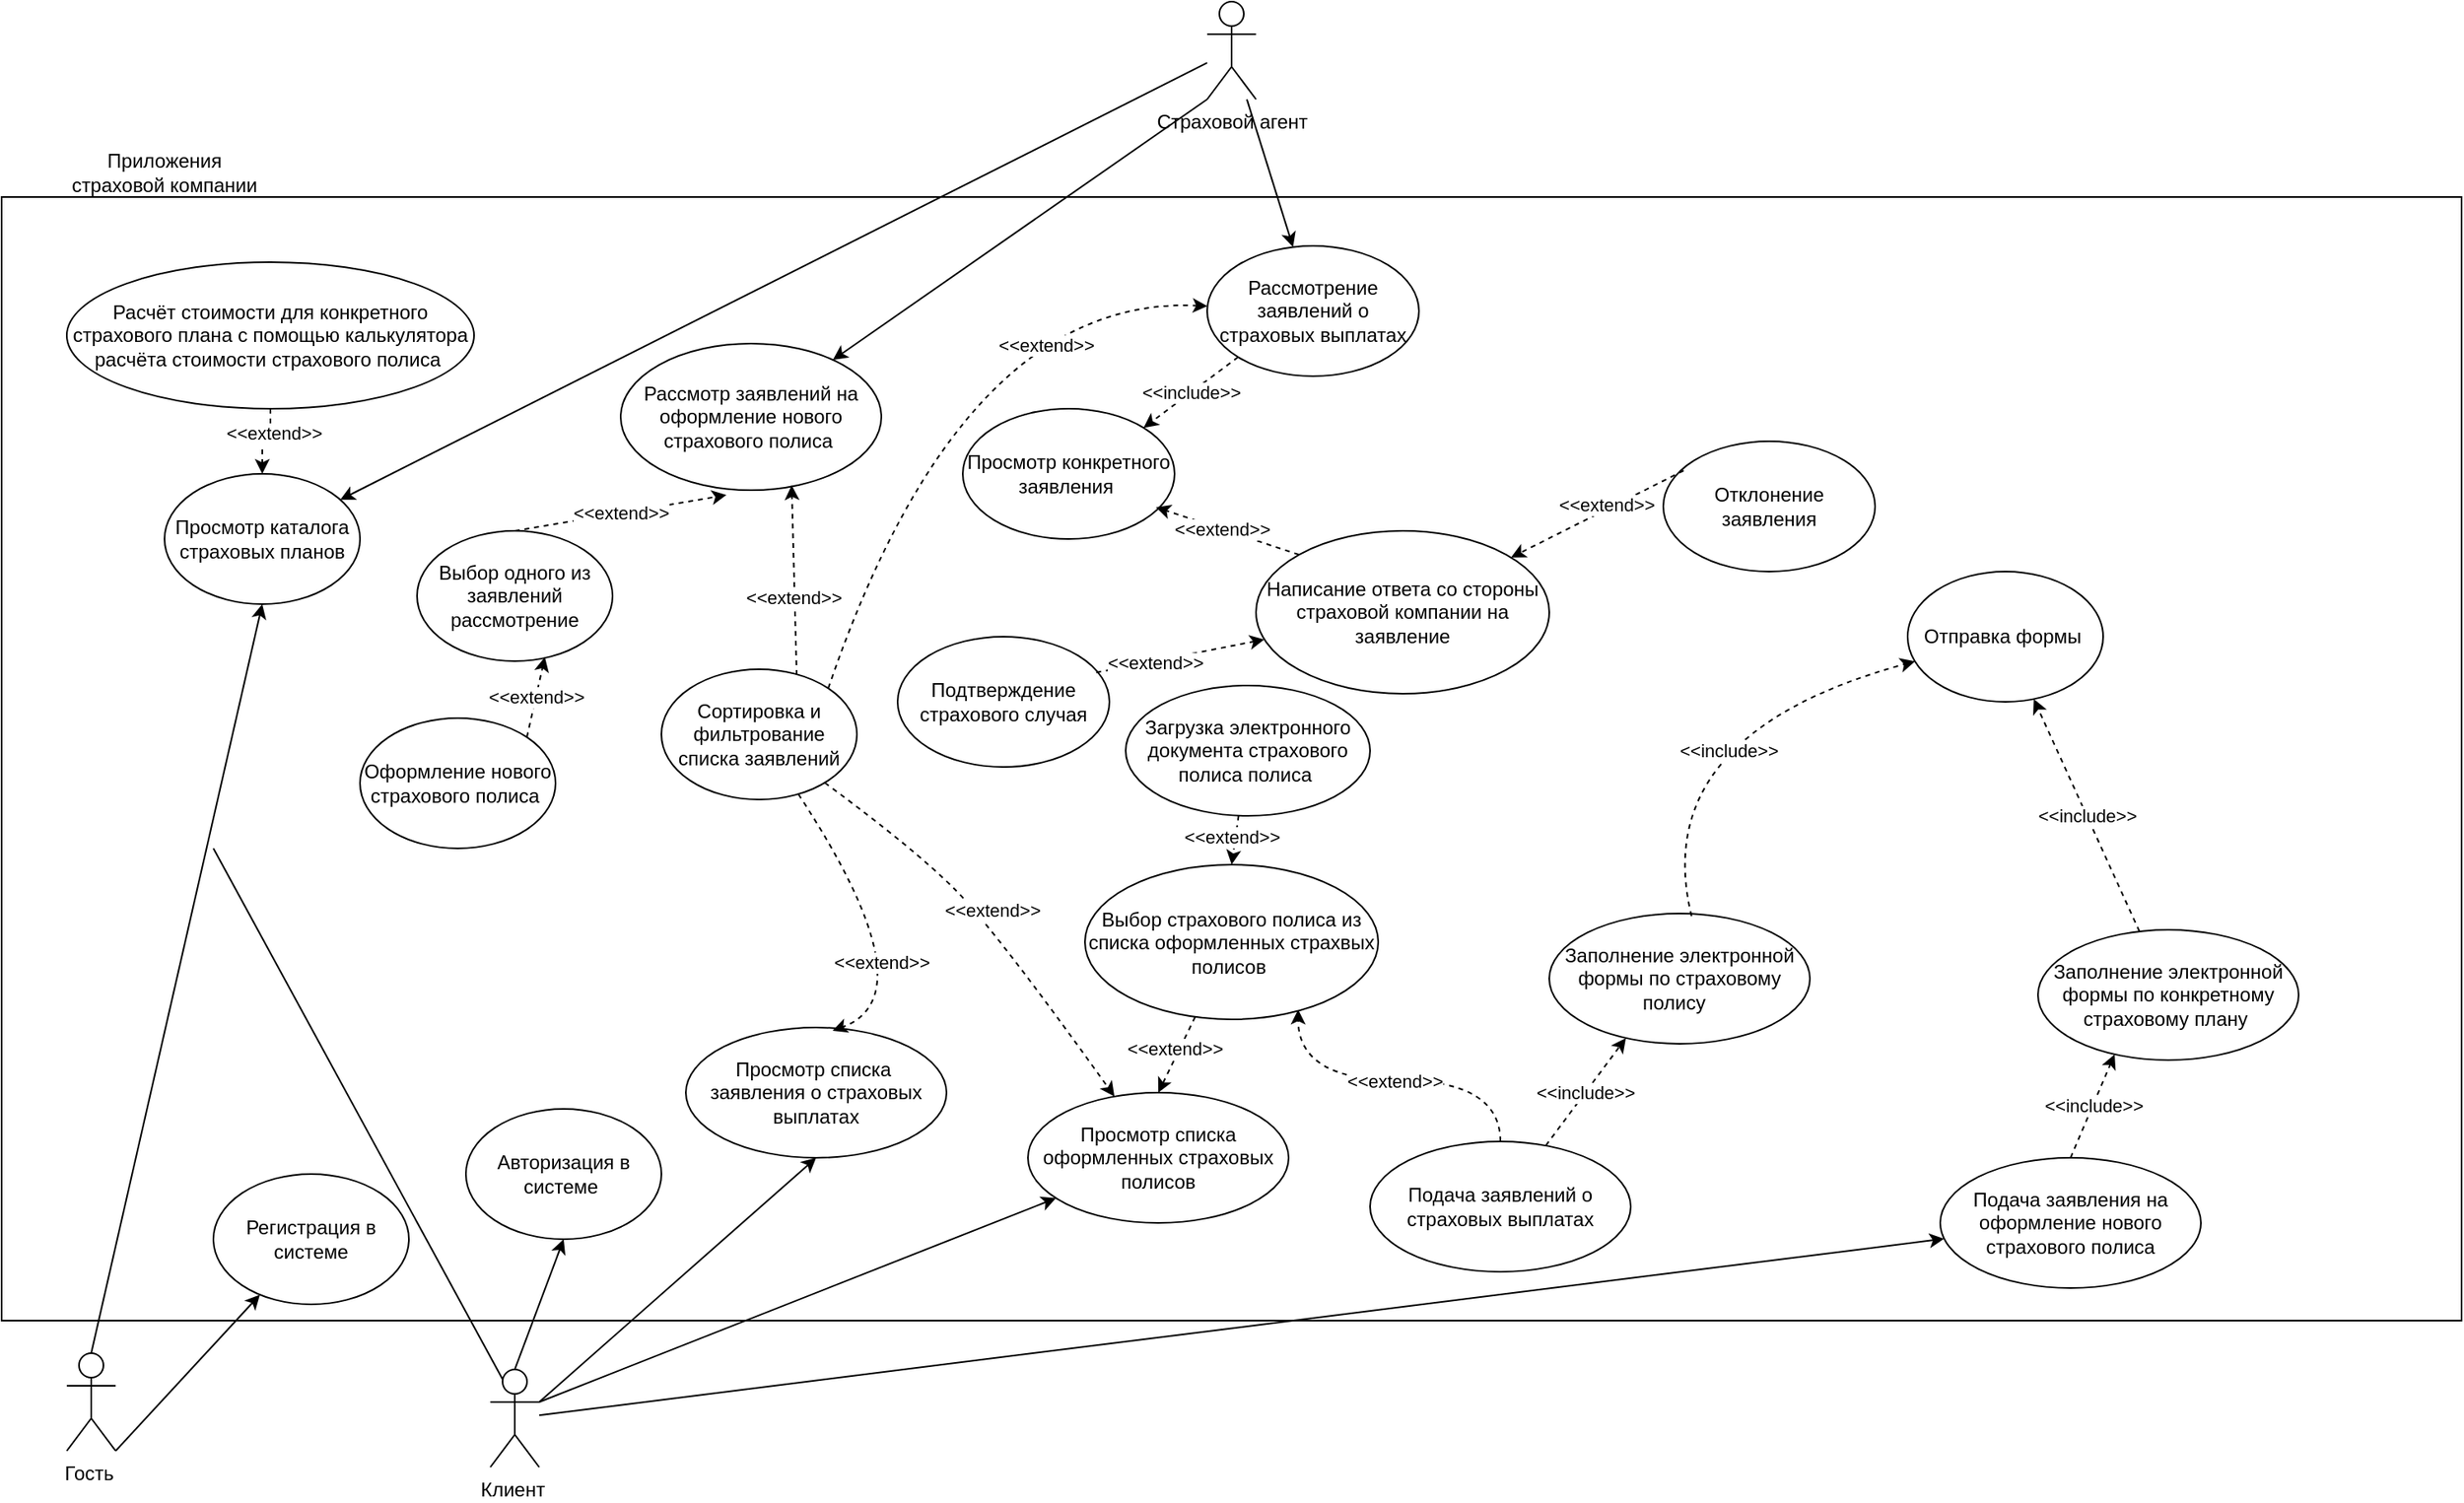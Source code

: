 <mxfile version="22.1.3" type="device">
  <diagram name="Page-1" id="T2f1POZsp7TAdwo1yCoA">
    <mxGraphModel dx="1217" dy="812" grid="1" gridSize="10" guides="1" tooltips="1" connect="1" arrows="1" fold="1" page="1" pageScale="1" pageWidth="850" pageHeight="1100" math="0" shadow="0">
      <root>
        <mxCell id="0" />
        <mxCell id="1" parent="0" />
        <mxCell id="MaIccuSpKyJiTrDTbN5r-20" value="" style="rounded=0;whiteSpace=wrap;html=1;" parent="1" vertex="1">
          <mxGeometry x="40" y="200" width="1510" height="690" as="geometry" />
        </mxCell>
        <mxCell id="MaIccuSpKyJiTrDTbN5r-1" value="Гость&amp;nbsp;" style="shape=umlActor;verticalLabelPosition=bottom;verticalAlign=top;html=1;outlineConnect=0;" parent="1" vertex="1">
          <mxGeometry x="80" y="910" width="30" height="60" as="geometry" />
        </mxCell>
        <mxCell id="MaIccuSpKyJiTrDTbN5r-4" value="Просмотр каталога страховых планов" style="ellipse;whiteSpace=wrap;html=1;" parent="1" vertex="1">
          <mxGeometry x="140" y="370" width="120" height="80" as="geometry" />
        </mxCell>
        <mxCell id="MaIccuSpKyJiTrDTbN5r-6" value="Клиент&amp;nbsp;&lt;br&gt;" style="shape=umlActor;verticalLabelPosition=bottom;verticalAlign=top;html=1;outlineConnect=0;" parent="1" vertex="1">
          <mxGeometry x="340" y="920" width="30" height="60" as="geometry" />
        </mxCell>
        <mxCell id="MaIccuSpKyJiTrDTbN5r-12" style="edgeStyle=orthogonalEdgeStyle;rounded=0;orthogonalLoop=1;jettySize=auto;html=1;entryX=0.5;entryY=0;entryDx=0;entryDy=0;dashed=1;" parent="1" source="MaIccuSpKyJiTrDTbN5r-10" target="MaIccuSpKyJiTrDTbN5r-4" edge="1">
          <mxGeometry relative="1" as="geometry" />
        </mxCell>
        <mxCell id="MaIccuSpKyJiTrDTbN5r-13" value="&amp;lt;&amp;lt;extend&amp;gt;&amp;gt;" style="edgeLabel;html=1;align=center;verticalAlign=middle;resizable=0;points=[];" parent="MaIccuSpKyJiTrDTbN5r-12" vertex="1" connectable="0">
          <mxGeometry x="-0.35" y="2" relative="1" as="geometry">
            <mxPoint as="offset" />
          </mxGeometry>
        </mxCell>
        <mxCell id="MaIccuSpKyJiTrDTbN5r-10" value="Расчёт стоимости для конкретного страхового плана с помощью калькулятора расчёта стоимости страхового полиса&amp;nbsp;" style="ellipse;whiteSpace=wrap;html=1;" parent="1" vertex="1">
          <mxGeometry x="80" y="240" width="250" height="90" as="geometry" />
        </mxCell>
        <mxCell id="MaIccuSpKyJiTrDTbN5r-14" value="Регистрация в системе" style="ellipse;whiteSpace=wrap;html=1;" parent="1" vertex="1">
          <mxGeometry x="170" y="800" width="120" height="80" as="geometry" />
        </mxCell>
        <mxCell id="MaIccuSpKyJiTrDTbN5r-16" value="" style="endArrow=classic;html=1;rounded=0;exitX=1;exitY=1;exitDx=0;exitDy=0;exitPerimeter=0;" parent="1" source="MaIccuSpKyJiTrDTbN5r-1" target="MaIccuSpKyJiTrDTbN5r-14" edge="1">
          <mxGeometry width="50" height="50" relative="1" as="geometry">
            <mxPoint x="280" y="640" as="sourcePoint" />
            <mxPoint x="330" y="590" as="targetPoint" />
          </mxGeometry>
        </mxCell>
        <mxCell id="MaIccuSpKyJiTrDTbN5r-21" value="Приложения страховой компании" style="text;html=1;strokeColor=none;fillColor=none;align=center;verticalAlign=middle;whiteSpace=wrap;rounded=0;" parent="1" vertex="1">
          <mxGeometry x="80" y="170" width="120" height="30" as="geometry" />
        </mxCell>
        <mxCell id="MaIccuSpKyJiTrDTbN5r-23" value="Авторизация в системе&amp;nbsp;" style="ellipse;whiteSpace=wrap;html=1;" parent="1" vertex="1">
          <mxGeometry x="325" y="760" width="120" height="80" as="geometry" />
        </mxCell>
        <mxCell id="MaIccuSpKyJiTrDTbN5r-32" value="&lt;font style=&quot;&quot;&gt;Подача заявления на оформление нового страхового полиса&lt;br&gt;&lt;/font&gt;" style="ellipse;whiteSpace=wrap;html=1;" parent="1" vertex="1">
          <mxGeometry x="1230" y="790" width="160" height="80" as="geometry" />
        </mxCell>
        <mxCell id="MaIccuSpKyJiTrDTbN5r-33" value="" style="endArrow=classic;html=1;rounded=0;" parent="1" source="MaIccuSpKyJiTrDTbN5r-6" target="MaIccuSpKyJiTrDTbN5r-32" edge="1">
          <mxGeometry width="50" height="50" relative="1" as="geometry">
            <mxPoint x="430" y="630" as="sourcePoint" />
            <mxPoint x="480" y="580" as="targetPoint" />
          </mxGeometry>
        </mxCell>
        <mxCell id="MaIccuSpKyJiTrDTbN5r-35" value="&lt;font style=&quot;&quot;&gt;Просмотр списка оформленных страховых полисов&lt;br&gt;&lt;/font&gt;" style="ellipse;whiteSpace=wrap;html=1;" parent="1" vertex="1">
          <mxGeometry x="670" y="750" width="160" height="80" as="geometry" />
        </mxCell>
        <mxCell id="MaIccuSpKyJiTrDTbN5r-36" value="" style="endArrow=classic;html=1;rounded=0;" parent="1" target="MaIccuSpKyJiTrDTbN5r-35" edge="1">
          <mxGeometry width="50" height="50" relative="1" as="geometry">
            <mxPoint x="370" y="940" as="sourcePoint" />
            <mxPoint x="513" y="588" as="targetPoint" />
          </mxGeometry>
        </mxCell>
        <mxCell id="GulrhN7akd0WejO5MwGh-40" value="&amp;lt;&amp;lt;extend&amp;gt;&amp;gt;" style="edgeStyle=orthogonalEdgeStyle;orthogonalLoop=1;jettySize=auto;html=1;curved=1;dashed=1;entryX=0.727;entryY=0.937;entryDx=0;entryDy=0;entryPerimeter=0;" parent="1" source="MaIccuSpKyJiTrDTbN5r-37" target="GulrhN7akd0WejO5MwGh-20" edge="1">
          <mxGeometry relative="1" as="geometry" />
        </mxCell>
        <mxCell id="MaIccuSpKyJiTrDTbN5r-37" value="&lt;font style=&quot;&quot;&gt;Подача заявлений о страховых выплатах&lt;br&gt;&lt;/font&gt;" style="ellipse;whiteSpace=wrap;html=1;" parent="1" vertex="1">
          <mxGeometry x="880" y="780" width="160" height="80" as="geometry" />
        </mxCell>
        <mxCell id="MaIccuSpKyJiTrDTbN5r-39" value="&lt;font style=&quot;&quot;&gt;Просмотр списка&amp;nbsp; заявления о страховых выплатах&lt;br&gt;&lt;/font&gt;" style="ellipse;whiteSpace=wrap;html=1;" parent="1" vertex="1">
          <mxGeometry x="460" y="710" width="160" height="80" as="geometry" />
        </mxCell>
        <mxCell id="MaIccuSpKyJiTrDTbN5r-41" value="" style="endArrow=classic;html=1;rounded=0;exitX=1;exitY=0.333;exitDx=0;exitDy=0;exitPerimeter=0;entryX=0.5;entryY=1;entryDx=0;entryDy=0;" parent="1" source="MaIccuSpKyJiTrDTbN5r-6" target="MaIccuSpKyJiTrDTbN5r-39" edge="1">
          <mxGeometry width="50" height="50" relative="1" as="geometry">
            <mxPoint x="420" y="700" as="sourcePoint" />
            <mxPoint x="470" y="650" as="targetPoint" />
            <Array as="points" />
          </mxGeometry>
        </mxCell>
        <mxCell id="MaIccuSpKyJiTrDTbN5r-43" value="Страховой агент" style="shape=umlActor;verticalLabelPosition=bottom;verticalAlign=top;html=1;outlineConnect=0;" parent="1" vertex="1">
          <mxGeometry x="780" y="80" width="30" height="60" as="geometry" />
        </mxCell>
        <mxCell id="MaIccuSpKyJiTrDTbN5r-44" value="Рассмотр заявлений на оформление нового страхового полиса&amp;nbsp;" style="ellipse;whiteSpace=wrap;html=1;" parent="1" vertex="1">
          <mxGeometry x="420" y="290" width="160" height="90" as="geometry" />
        </mxCell>
        <mxCell id="MaIccuSpKyJiTrDTbN5r-45" value="" style="endArrow=classic;html=1;rounded=0;exitX=0;exitY=1;exitDx=0;exitDy=0;exitPerimeter=0;" parent="1" source="MaIccuSpKyJiTrDTbN5r-43" target="MaIccuSpKyJiTrDTbN5r-44" edge="1">
          <mxGeometry width="50" height="50" relative="1" as="geometry">
            <mxPoint x="610" y="180" as="sourcePoint" />
            <mxPoint x="660" y="130" as="targetPoint" />
          </mxGeometry>
        </mxCell>
        <mxCell id="MaIccuSpKyJiTrDTbN5r-46" value="Рассмотрение заявлений о страховых выплатах" style="ellipse;whiteSpace=wrap;html=1;" parent="1" vertex="1">
          <mxGeometry x="780" y="230" width="130" height="80" as="geometry" />
        </mxCell>
        <mxCell id="MaIccuSpKyJiTrDTbN5r-47" value="" style="endArrow=classic;html=1;rounded=0;" parent="1" source="MaIccuSpKyJiTrDTbN5r-43" target="MaIccuSpKyJiTrDTbN5r-46" edge="1">
          <mxGeometry width="50" height="50" relative="1" as="geometry">
            <mxPoint x="930" y="150" as="sourcePoint" />
            <mxPoint x="810" y="140" as="targetPoint" />
          </mxGeometry>
        </mxCell>
        <mxCell id="MaIccuSpKyJiTrDTbN5r-52" value="Просмотр конкретного заявления&amp;nbsp;" style="ellipse;whiteSpace=wrap;html=1;" parent="1" vertex="1">
          <mxGeometry x="630" y="330" width="130" height="80" as="geometry" />
        </mxCell>
        <mxCell id="MaIccuSpKyJiTrDTbN5r-54" value="&amp;lt;&amp;lt;include&amp;gt;&amp;gt;" style="endArrow=classic;html=1;rounded=0;exitX=0;exitY=1;exitDx=0;exitDy=0;dashed=1;entryX=1;entryY=0;entryDx=0;entryDy=0;" parent="1" source="MaIccuSpKyJiTrDTbN5r-46" target="MaIccuSpKyJiTrDTbN5r-52" edge="1">
          <mxGeometry width="50" height="50" relative="1" as="geometry">
            <mxPoint x="660" y="342" as="sourcePoint" />
            <mxPoint x="670" y="280" as="targetPoint" />
          </mxGeometry>
        </mxCell>
        <mxCell id="MaIccuSpKyJiTrDTbN5r-55" value="Подтверждение страхового случая" style="ellipse;whiteSpace=wrap;html=1;" parent="1" vertex="1">
          <mxGeometry x="590" y="470" width="130" height="80" as="geometry" />
        </mxCell>
        <mxCell id="MaIccuSpKyJiTrDTbN5r-56" value="" style="endArrow=classic;html=1;rounded=0;exitX=0.5;exitY=0;exitDx=0;exitDy=0;dashed=1;entryX=0.186;entryY=0.89;entryDx=0;entryDy=0;entryPerimeter=0;" parent="1" source="GulrhN7akd0WejO5MwGh-11" target="GulrhN7akd0WejO5MwGh-11" edge="1">
          <mxGeometry width="50" height="50" relative="1" as="geometry">
            <mxPoint x="780" y="242" as="sourcePoint" />
            <mxPoint x="751" y="338" as="targetPoint" />
          </mxGeometry>
        </mxCell>
        <mxCell id="MaIccuSpKyJiTrDTbN5r-58" value="Отклонение заявления" style="ellipse;whiteSpace=wrap;html=1;" parent="1" vertex="1">
          <mxGeometry x="1060" y="350" width="130" height="80" as="geometry" />
        </mxCell>
        <mxCell id="MaIccuSpKyJiTrDTbN5r-59" value="" style="endArrow=classic;html=1;rounded=0;exitX=0.096;exitY=0.225;exitDx=0;exitDy=0;dashed=1;exitPerimeter=0;" parent="1" source="MaIccuSpKyJiTrDTbN5r-58" target="GulrhN7akd0WejO5MwGh-11" edge="1">
          <mxGeometry width="50" height="50" relative="1" as="geometry">
            <mxPoint x="870" y="400" as="sourcePoint" />
            <mxPoint x="830" y="350" as="targetPoint" />
          </mxGeometry>
        </mxCell>
        <mxCell id="MaIccuSpKyJiTrDTbN5r-60" value="&amp;lt;&amp;lt;extend&amp;gt;&amp;gt;" style="edgeLabel;html=1;align=center;verticalAlign=middle;resizable=0;points=[];" parent="MaIccuSpKyJiTrDTbN5r-59" vertex="1" connectable="0">
          <mxGeometry x="-0.126" y="-3" relative="1" as="geometry">
            <mxPoint as="offset" />
          </mxGeometry>
        </mxCell>
        <mxCell id="MaIccuSpKyJiTrDTbN5r-61" value="" style="endArrow=classic;html=1;rounded=0;" parent="1" source="MaIccuSpKyJiTrDTbN5r-43" target="MaIccuSpKyJiTrDTbN5r-4" edge="1">
          <mxGeometry width="50" height="50" relative="1" as="geometry">
            <mxPoint x="420" y="200" as="sourcePoint" />
            <mxPoint x="470" y="150" as="targetPoint" />
          </mxGeometry>
        </mxCell>
        <mxCell id="GulrhN7akd0WejO5MwGh-3" value="" style="endArrow=classic;html=1;rounded=0;exitX=0.5;exitY=0;exitDx=0;exitDy=0;exitPerimeter=0;entryX=0.5;entryY=1;entryDx=0;entryDy=0;" parent="1" source="MaIccuSpKyJiTrDTbN5r-6" target="MaIccuSpKyJiTrDTbN5r-23" edge="1">
          <mxGeometry width="50" height="50" relative="1" as="geometry">
            <mxPoint x="420" y="870" as="sourcePoint" />
            <mxPoint x="470" y="820" as="targetPoint" />
          </mxGeometry>
        </mxCell>
        <mxCell id="GulrhN7akd0WejO5MwGh-4" value="Сортировка и фильтрование списка заявлений" style="ellipse;whiteSpace=wrap;html=1;" parent="1" vertex="1">
          <mxGeometry x="445" y="490" width="120" height="80" as="geometry" />
        </mxCell>
        <mxCell id="GulrhN7akd0WejO5MwGh-5" value="" style="endArrow=classic;html=1;rounded=0;exitX=0.692;exitY=0.044;exitDx=0;exitDy=0;exitPerimeter=0;entryX=0.656;entryY=0.967;entryDx=0;entryDy=0;entryPerimeter=0;dashed=1;" parent="1" source="GulrhN7akd0WejO5MwGh-4" target="MaIccuSpKyJiTrDTbN5r-44" edge="1">
          <mxGeometry width="50" height="50" relative="1" as="geometry">
            <mxPoint x="390" y="420" as="sourcePoint" />
            <mxPoint x="440" y="370" as="targetPoint" />
          </mxGeometry>
        </mxCell>
        <mxCell id="GulrhN7akd0WejO5MwGh-6" value="&amp;lt;&amp;lt;extend&amp;gt;&amp;gt;" style="edgeLabel;html=1;align=center;verticalAlign=middle;resizable=0;points=[];" parent="GulrhN7akd0WejO5MwGh-5" vertex="1" connectable="0">
          <mxGeometry x="-0.176" y="1" relative="1" as="geometry">
            <mxPoint as="offset" />
          </mxGeometry>
        </mxCell>
        <mxCell id="GulrhN7akd0WejO5MwGh-7" value="Выбор одного из заявлений рассмотрение" style="ellipse;whiteSpace=wrap;html=1;" parent="1" vertex="1">
          <mxGeometry x="295" y="405" width="120" height="80" as="geometry" />
        </mxCell>
        <mxCell id="GulrhN7akd0WejO5MwGh-8" value="&amp;lt;&amp;lt;extend&amp;gt;&amp;gt;" style="endArrow=classic;html=1;rounded=0;exitX=0.5;exitY=0;exitDx=0;exitDy=0;entryX=0.406;entryY=1.033;entryDx=0;entryDy=0;entryPerimeter=0;dashed=1;" parent="1" source="GulrhN7akd0WejO5MwGh-7" target="MaIccuSpKyJiTrDTbN5r-44" edge="1">
          <mxGeometry width="50" height="50" relative="1" as="geometry">
            <mxPoint x="440" y="390" as="sourcePoint" />
            <mxPoint x="490" y="340" as="targetPoint" />
          </mxGeometry>
        </mxCell>
        <mxCell id="GulrhN7akd0WejO5MwGh-9" value="&amp;lt;&amp;lt;extend&amp;gt;&amp;gt;" style="endArrow=classic;html=1;rounded=0;entryX=0.654;entryY=0.969;entryDx=0;entryDy=0;entryPerimeter=0;exitX=1;exitY=0;exitDx=0;exitDy=0;dashed=1;" parent="1" source="GulrhN7akd0WejO5MwGh-10" target="GulrhN7akd0WejO5MwGh-7" edge="1">
          <mxGeometry width="50" height="50" relative="1" as="geometry">
            <mxPoint x="350" y="540" as="sourcePoint" />
            <mxPoint x="400" y="490" as="targetPoint" />
          </mxGeometry>
        </mxCell>
        <mxCell id="GulrhN7akd0WejO5MwGh-10" value="Оформление нового страхового полиса&amp;nbsp;" style="ellipse;whiteSpace=wrap;html=1;" parent="1" vertex="1">
          <mxGeometry x="260" y="520" width="120" height="80" as="geometry" />
        </mxCell>
        <mxCell id="GulrhN7akd0WejO5MwGh-12" value="" style="endArrow=classic;html=1;rounded=0;exitX=0.938;exitY=0.275;exitDx=0;exitDy=0;dashed=1;exitPerimeter=0;" parent="1" source="MaIccuSpKyJiTrDTbN5r-55" target="GulrhN7akd0WejO5MwGh-11" edge="1">
          <mxGeometry width="50" height="50" relative="1" as="geometry">
            <mxPoint x="635" y="590" as="sourcePoint" />
            <mxPoint x="821" y="307" as="targetPoint" />
          </mxGeometry>
        </mxCell>
        <mxCell id="GulrhN7akd0WejO5MwGh-13" value="&amp;lt;&amp;lt;extend&amp;gt;&amp;gt;" style="edgeLabel;html=1;align=center;verticalAlign=middle;resizable=0;points=[];" parent="GulrhN7akd0WejO5MwGh-12" vertex="1" connectable="0">
          <mxGeometry x="-0.126" y="-3" relative="1" as="geometry">
            <mxPoint x="-10" as="offset" />
          </mxGeometry>
        </mxCell>
        <mxCell id="GulrhN7akd0WejO5MwGh-11" value="Написание ответа со стороны страховой компании на заявление" style="ellipse;whiteSpace=wrap;html=1;" parent="1" vertex="1">
          <mxGeometry x="810" y="405" width="180" height="100" as="geometry" />
        </mxCell>
        <mxCell id="GulrhN7akd0WejO5MwGh-14" value="" style="endArrow=classic;html=1;rounded=0;exitX=0;exitY=0;exitDx=0;exitDy=0;dashed=1;entryX=0.912;entryY=0.756;entryDx=0;entryDy=0;entryPerimeter=0;" parent="1" source="GulrhN7akd0WejO5MwGh-11" target="MaIccuSpKyJiTrDTbN5r-52" edge="1">
          <mxGeometry width="50" height="50" relative="1" as="geometry">
            <mxPoint x="645" y="600" as="sourcePoint" />
            <mxPoint x="742" y="546" as="targetPoint" />
          </mxGeometry>
        </mxCell>
        <mxCell id="GulrhN7akd0WejO5MwGh-15" value="&amp;lt;&amp;lt;extend&amp;gt;&amp;gt;" style="edgeLabel;html=1;align=center;verticalAlign=middle;resizable=0;points=[];" parent="GulrhN7akd0WejO5MwGh-14" vertex="1" connectable="0">
          <mxGeometry x="-0.126" y="-3" relative="1" as="geometry">
            <mxPoint x="-10" as="offset" />
          </mxGeometry>
        </mxCell>
        <mxCell id="GulrhN7akd0WejO5MwGh-17" value="&amp;lt;&amp;lt;extend&amp;gt;&amp;gt;" style="endArrow=classic;html=1;dashed=1;curved=1;" parent="1" source="GulrhN7akd0WejO5MwGh-4" target="MaIccuSpKyJiTrDTbN5r-35" edge="1">
          <mxGeometry x="-0.029" y="7" width="50" height="50" relative="1" as="geometry">
            <mxPoint x="590" y="599" as="sourcePoint" />
            <mxPoint x="601" y="550" as="targetPoint" />
            <Array as="points">
              <mxPoint x="600" y="600" />
              <mxPoint x="650" y="650" />
            </Array>
            <mxPoint as="offset" />
          </mxGeometry>
        </mxCell>
        <mxCell id="GulrhN7akd0WejO5MwGh-18" value="&amp;lt;&amp;lt;extend&amp;gt;&amp;gt;" style="endArrow=classic;html=1;dashed=1;entryX=0.563;entryY=0.025;entryDx=0;entryDy=0;curved=1;entryPerimeter=0;" parent="1" source="GulrhN7akd0WejO5MwGh-4" target="MaIccuSpKyJiTrDTbN5r-39" edge="1">
          <mxGeometry x="0.082" y="-14" width="50" height="50" relative="1" as="geometry">
            <mxPoint x="546" y="574" as="sourcePoint" />
            <mxPoint x="687" y="733" as="targetPoint" />
            <Array as="points">
              <mxPoint x="610" y="690" />
            </Array>
            <mxPoint as="offset" />
          </mxGeometry>
        </mxCell>
        <mxCell id="GulrhN7akd0WejO5MwGh-20" value="Выбор страхового полиса из списка оформленных страхвых полисов&amp;nbsp;" style="ellipse;whiteSpace=wrap;html=1;" parent="1" vertex="1">
          <mxGeometry x="705" y="610" width="180" height="95" as="geometry" />
        </mxCell>
        <mxCell id="GulrhN7akd0WejO5MwGh-21" value="Загрузка электронного документа страхового полиса полиса&amp;nbsp;" style="ellipse;whiteSpace=wrap;html=1;" parent="1" vertex="1">
          <mxGeometry x="730" y="500" width="150" height="80" as="geometry" />
        </mxCell>
        <mxCell id="GulrhN7akd0WejO5MwGh-23" value="" style="endArrow=classic;html=1;rounded=0;entryX=0.5;entryY=0;entryDx=0;entryDy=0;dashed=1;" parent="1" source="GulrhN7akd0WejO5MwGh-20" target="MaIccuSpKyJiTrDTbN5r-35" edge="1">
          <mxGeometry width="50" height="50" relative="1" as="geometry">
            <mxPoint x="435" y="655" as="sourcePoint" />
            <mxPoint x="426" y="776" as="targetPoint" />
          </mxGeometry>
        </mxCell>
        <mxCell id="GulrhN7akd0WejO5MwGh-24" value="&amp;lt;&amp;lt;extend&amp;gt;&amp;gt;" style="edgeLabel;html=1;align=center;verticalAlign=middle;resizable=0;points=[];" parent="GulrhN7akd0WejO5MwGh-23" vertex="1" connectable="0">
          <mxGeometry x="-0.126" y="-3" relative="1" as="geometry">
            <mxPoint as="offset" />
          </mxGeometry>
        </mxCell>
        <mxCell id="GulrhN7akd0WejO5MwGh-25" value="" style="endArrow=classic;html=1;rounded=0;entryX=0.5;entryY=0;entryDx=0;entryDy=0;dashed=1;" parent="1" source="GulrhN7akd0WejO5MwGh-21" target="GulrhN7akd0WejO5MwGh-20" edge="1">
          <mxGeometry width="50" height="50" relative="1" as="geometry">
            <mxPoint x="818" y="702" as="sourcePoint" />
            <mxPoint x="750" y="740" as="targetPoint" />
          </mxGeometry>
        </mxCell>
        <mxCell id="GulrhN7akd0WejO5MwGh-26" value="&amp;lt;&amp;lt;extend&amp;gt;&amp;gt;" style="edgeLabel;html=1;align=center;verticalAlign=middle;resizable=0;points=[];" parent="GulrhN7akd0WejO5MwGh-25" vertex="1" connectable="0">
          <mxGeometry x="-0.126" y="-3" relative="1" as="geometry">
            <mxPoint as="offset" />
          </mxGeometry>
        </mxCell>
        <mxCell id="GulrhN7akd0WejO5MwGh-27" value="Заполнение электронной формы по конкретному страховому плану&amp;nbsp;" style="ellipse;whiteSpace=wrap;html=1;" parent="1" vertex="1">
          <mxGeometry x="1290" y="650" width="160" height="80" as="geometry" />
        </mxCell>
        <mxCell id="GulrhN7akd0WejO5MwGh-29" value="&amp;lt;&amp;lt;include&amp;gt;&amp;gt;" style="endArrow=classic;html=1;rounded=0;exitX=0.5;exitY=0;exitDx=0;exitDy=0;entryX=0.294;entryY=0.956;entryDx=0;entryDy=0;entryPerimeter=0;dashed=1;" parent="1" source="MaIccuSpKyJiTrDTbN5r-32" target="GulrhN7akd0WejO5MwGh-27" edge="1">
          <mxGeometry width="50" height="50" relative="1" as="geometry">
            <mxPoint x="1030" y="730" as="sourcePoint" />
            <mxPoint x="1080" y="680" as="targetPoint" />
          </mxGeometry>
        </mxCell>
        <mxCell id="GulrhN7akd0WejO5MwGh-30" value="Отправка формы&amp;nbsp;" style="ellipse;whiteSpace=wrap;html=1;" parent="1" vertex="1">
          <mxGeometry x="1210" y="430" width="120" height="80" as="geometry" />
        </mxCell>
        <mxCell id="GulrhN7akd0WejO5MwGh-31" value="&amp;lt;&amp;lt;include&amp;gt;&amp;gt;" style="endArrow=classic;html=1;rounded=0;dashed=1;" parent="1" source="GulrhN7akd0WejO5MwGh-27" target="GulrhN7akd0WejO5MwGh-30" edge="1">
          <mxGeometry width="50" height="50" relative="1" as="geometry">
            <mxPoint x="1040" y="750" as="sourcePoint" />
            <mxPoint x="1067" y="696" as="targetPoint" />
          </mxGeometry>
        </mxCell>
        <mxCell id="GulrhN7akd0WejO5MwGh-35" value="Заполнение электронной формы по страховому полису&amp;nbsp;&amp;nbsp;" style="ellipse;whiteSpace=wrap;html=1;" parent="1" vertex="1">
          <mxGeometry x="990" y="640" width="160" height="80" as="geometry" />
        </mxCell>
        <mxCell id="GulrhN7akd0WejO5MwGh-36" value="&amp;lt;&amp;lt;include&amp;gt;&amp;gt;" style="endArrow=classic;html=1;rounded=0;entryX=0.294;entryY=0.956;entryDx=0;entryDy=0;entryPerimeter=0;dashed=1;" parent="1" source="MaIccuSpKyJiTrDTbN5r-37" target="GulrhN7akd0WejO5MwGh-35" edge="1">
          <mxGeometry width="50" height="50" relative="1" as="geometry">
            <mxPoint x="1295" y="730" as="sourcePoint" />
            <mxPoint x="1345" y="670" as="targetPoint" />
          </mxGeometry>
        </mxCell>
        <mxCell id="GulrhN7akd0WejO5MwGh-42" value="&amp;lt;&amp;lt;include&amp;gt;&amp;gt;" style="endArrow=classic;html=1;dashed=1;exitX=0.546;exitY=0.02;exitDx=0;exitDy=0;exitPerimeter=0;curved=1;" parent="1" source="GulrhN7akd0WejO5MwGh-35" target="GulrhN7akd0WejO5MwGh-30" edge="1">
          <mxGeometry x="0.125" y="-23" width="50" height="50" relative="1" as="geometry">
            <mxPoint x="998" y="793" as="sourcePoint" />
            <mxPoint x="1065.415" y="559.837" as="targetPoint" />
            <Array as="points">
              <mxPoint x="1050" y="530" />
            </Array>
            <mxPoint as="offset" />
          </mxGeometry>
        </mxCell>
        <mxCell id="GulrhN7akd0WejO5MwGh-46" value="" style="endArrow=classic;html=1;exitX=1;exitY=0;exitDx=0;exitDy=0;dashed=1;curved=1;" parent="1" source="GulrhN7akd0WejO5MwGh-4" target="MaIccuSpKyJiTrDTbN5r-46" edge="1">
          <mxGeometry width="50" height="50" relative="1" as="geometry">
            <mxPoint x="538" y="504" as="sourcePoint" />
            <mxPoint x="535" y="387" as="targetPoint" />
            <Array as="points">
              <mxPoint x="630" y="260" />
            </Array>
          </mxGeometry>
        </mxCell>
        <mxCell id="GulrhN7akd0WejO5MwGh-47" value="&amp;lt;&amp;lt;extend&amp;gt;&amp;gt;" style="edgeLabel;html=1;align=center;verticalAlign=middle;resizable=0;points=[];" parent="GulrhN7akd0WejO5MwGh-46" vertex="1" connectable="0">
          <mxGeometry x="-0.176" y="1" relative="1" as="geometry">
            <mxPoint x="80" y="-53" as="offset" />
          </mxGeometry>
        </mxCell>
        <mxCell id="LMHwk2T0VZmw53yq2Jfv-2" value="" style="endArrow=classic;html=1;rounded=0;exitX=0.5;exitY=0;exitDx=0;exitDy=0;exitPerimeter=0;entryX=0.5;entryY=1;entryDx=0;entryDy=0;" edge="1" parent="1" source="MaIccuSpKyJiTrDTbN5r-1" target="MaIccuSpKyJiTrDTbN5r-4">
          <mxGeometry width="50" height="50" relative="1" as="geometry">
            <mxPoint x="110" y="730" as="sourcePoint" />
            <mxPoint x="160" y="680" as="targetPoint" />
          </mxGeometry>
        </mxCell>
        <mxCell id="LMHwk2T0VZmw53yq2Jfv-3" value="" style="endArrow=none;html=1;rounded=0;exitX=0.25;exitY=0.1;exitDx=0;exitDy=0;exitPerimeter=0;" edge="1" parent="1" source="MaIccuSpKyJiTrDTbN5r-6">
          <mxGeometry width="50" height="50" relative="1" as="geometry">
            <mxPoint x="220" y="730" as="sourcePoint" />
            <mxPoint x="170" y="600" as="targetPoint" />
          </mxGeometry>
        </mxCell>
        <mxCell id="LMHwk2T0VZmw53yq2Jfv-4" value="" style="endArrow=none;html=1;rounded=0;" edge="1" parent="1">
          <mxGeometry width="50" height="50" relative="1" as="geometry">
            <mxPoint x="170" y="600" as="sourcePoint" />
            <mxPoint x="170" y="600" as="targetPoint" />
          </mxGeometry>
        </mxCell>
      </root>
    </mxGraphModel>
  </diagram>
</mxfile>
